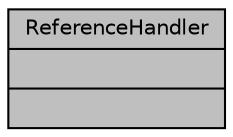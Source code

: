digraph "ReferenceHandler"
{
 // INTERACTIVE_SVG=YES
 // LATEX_PDF_SIZE
  edge [fontname="Helvetica",fontsize="10",labelfontname="Helvetica",labelfontsize="10"];
  node [fontname="Helvetica",fontsize="10",shape=record];
  Node1 [label="{ReferenceHandler\n||}",height=0.2,width=0.4,color="black", fillcolor="grey75", style="filled", fontcolor="black",tooltip=" "];
}
